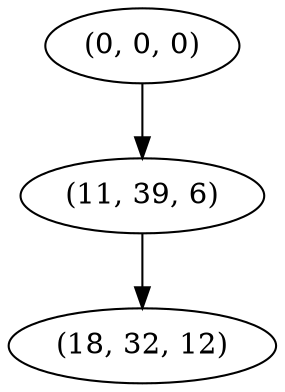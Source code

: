 digraph tree {
    "(0, 0, 0)";
    "(11, 39, 6)";
    "(18, 32, 12)";
    "(0, 0, 0)" -> "(11, 39, 6)";
    "(11, 39, 6)" -> "(18, 32, 12)";
}
